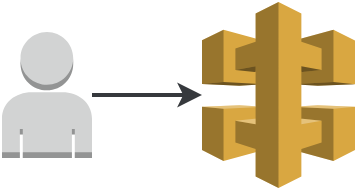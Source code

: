 <mxfile userAgent="Mozilla/5.0 (X11; Linux x86_64) AppleWebKit/537.36 (KHTML, like Gecko) Chrome/68.0.344.84 Safari/537.36" version="9.1.1" editor="www.draw.io" type="device"><diagram id="746427f6-f15f-4bcc-5f66-930e4c9dd933" name="Page-1"><mxGraphModel dx="833" dy="554" grid="1" gridSize="10" guides="1" tooltips="1" connect="1" arrows="1" fold="1" page="1" pageScale="1" pageWidth="1100" pageHeight="850" background="#ffffff" math="0" shadow="0"><root><mxCell id="0"/><mxCell id="1" parent="0"/><mxCell id="4" style="edgeStyle=orthogonalEdgeStyle;rounded=0;html=1;jettySize=auto;orthogonalLoop=1;strokeColor=#36393d;strokeWidth=2;fontSize=24;fontColor=#000000;fillColor=#cce5ff;" edge="1" parent="1" source="2" target="3"><mxGeometry relative="1" as="geometry"/></mxCell><mxCell id="2" value="" style="outlineConnect=0;dashed=0;verticalLabelPosition=bottom;verticalAlign=top;align=center;html=1;shape=mxgraph.aws3.user;fillColor=#D2D3D3;gradientColor=none;fontSize=24;fontColor=#000000;" parent="1" vertex="1"><mxGeometry x="20" y="310" width="45" height="63" as="geometry"/></mxCell><mxCell id="3" value="" style="outlineConnect=0;dashed=0;verticalLabelPosition=bottom;verticalAlign=top;align=center;html=1;shape=mxgraph.aws3.api_gateway;fillColor=#D9A741;gradientColor=none;fontSize=24;fontColor=#000000;" vertex="1" parent="1"><mxGeometry x="120" y="295" width="76.5" height="93" as="geometry"/></mxCell></root></mxGraphModel></diagram></mxfile>